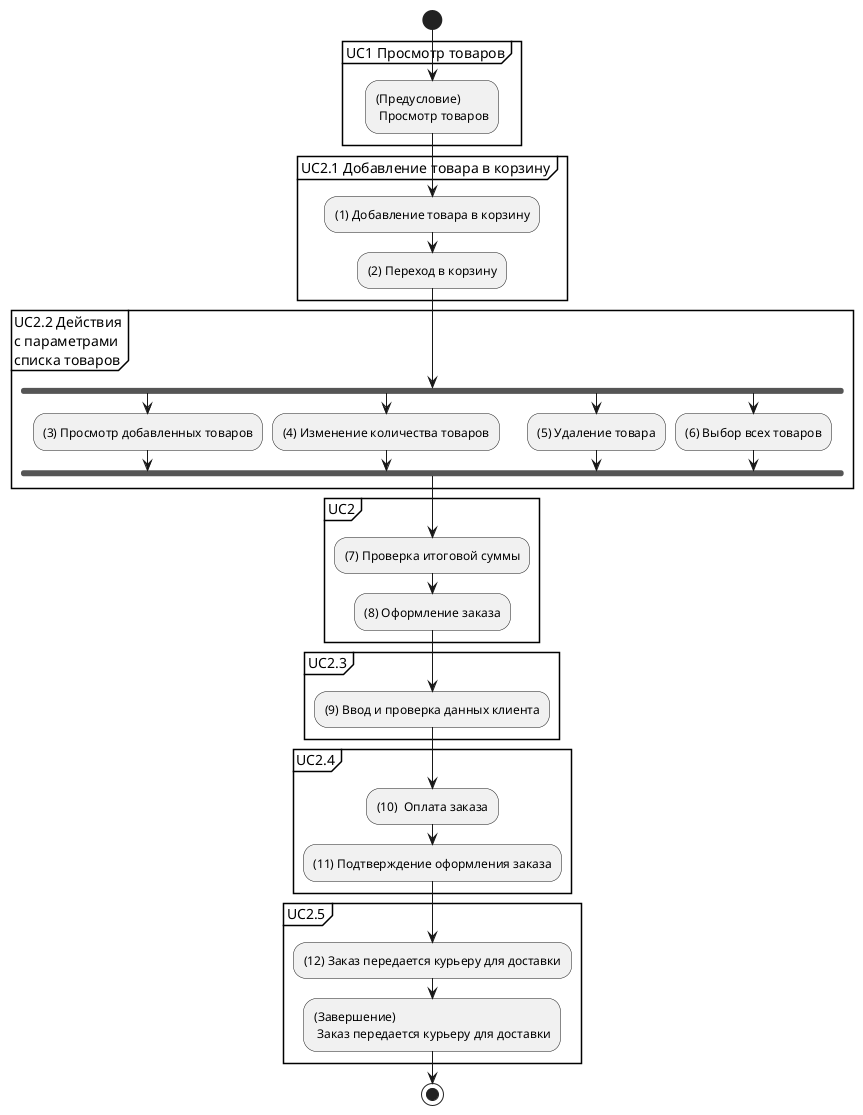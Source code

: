 @startuml

start
partition UC1 Просмотр товаров {
    :(Предусловие)
     Просмотр товаров;
 }
partition UC2.1 Добавление товара в корзину {
    :(1) Добавление товара в корзину;
    :(2) Переход в корзину;
 }

partition UC2.2 Действия\nс параметрами\nсписка товаров {
    fork
        :(3) Просмотр добавленных товаров;
    fork again
        :(4) Изменение количества товаров;
    fork again
        :(5) Удаление товара;
    fork again
        :(6) Выбор всех товаров;
     end fork
 }
partition UC2 {
    :(7) Проверка итоговой суммы;
    :(8) Оформление заказа; 
 }
partition UC2.3 {
    :(9) Ввод и проверка данных клиента;
 }
partition UC2.4 {
    :(10)  Оплата заказа;
    :(11) Подтверждение оформления заказа;
 }
partition UC2.5 {
    :(12) Заказ передается курьеру для доставки;
    :(Завершение) 
     Заказ передается курьеру для доставки;
 }

stop
@enduml